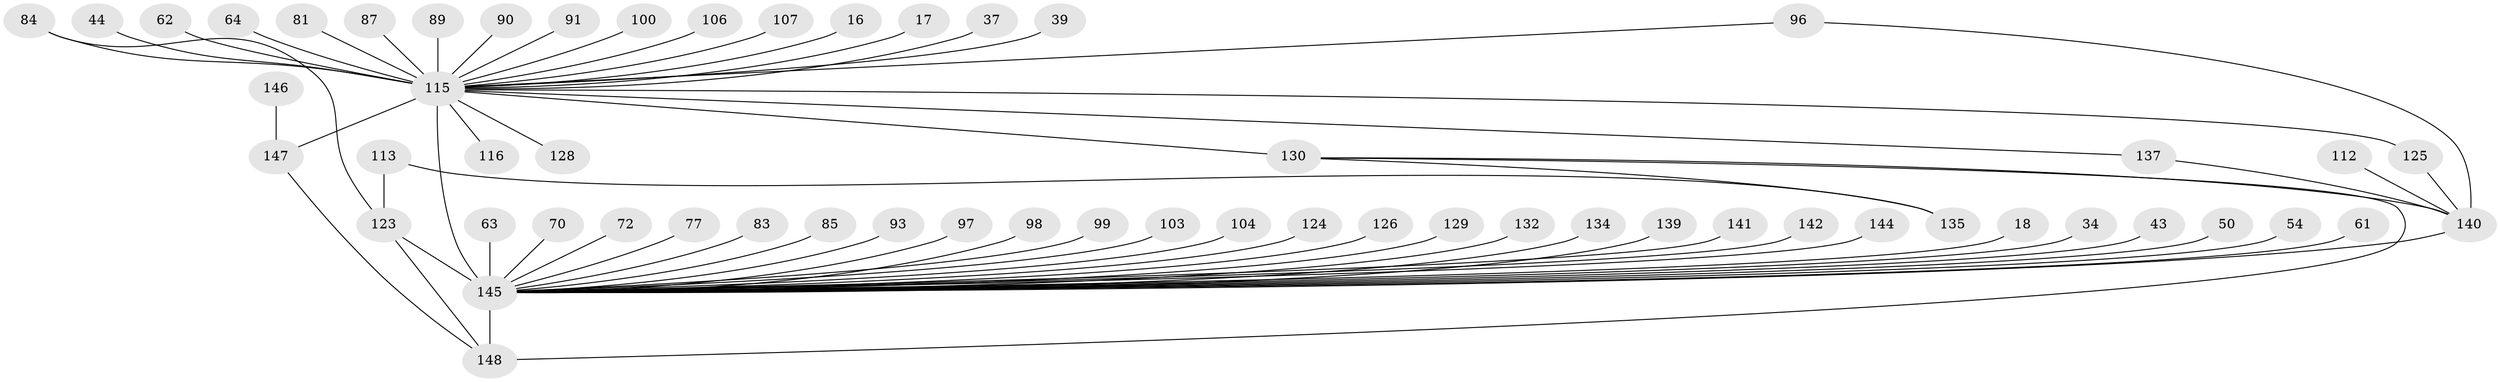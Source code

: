 // original degree distribution, {26: 0.006756756756756757, 25: 0.006756756756756757, 12: 0.006756756756756757, 20: 0.006756756756756757, 3: 0.17567567567567569, 9: 0.013513513513513514, 2: 0.20270270270270271, 7: 0.006756756756756757, 4: 0.04054054054054054, 1: 0.43243243243243246, 6: 0.02702702702702703, 5: 0.05405405405405406, 8: 0.013513513513513514, 10: 0.006756756756756757}
// Generated by graph-tools (version 1.1) at 2025/51/03/04/25 21:51:29]
// undirected, 59 vertices, 67 edges
graph export_dot {
graph [start="1"]
  node [color=gray90,style=filled];
  16;
  17;
  18;
  34;
  37;
  39;
  43;
  44;
  50;
  54;
  61;
  62;
  63;
  64;
  70;
  72 [super="+51"];
  77;
  81;
  83;
  84 [super="+38"];
  85;
  87 [super="+68"];
  89;
  90;
  91;
  93;
  96 [super="+65+95"];
  97;
  98;
  99;
  100;
  103;
  104;
  106;
  107;
  112 [super="+109+49"];
  113 [super="+46"];
  115 [super="+78+4+110"];
  116;
  123 [super="+122"];
  124;
  125 [super="+67"];
  126;
  128 [super="+101"];
  129;
  130 [super="+58+31+118+121"];
  132;
  134;
  135 [super="+102+119"];
  137;
  139;
  140 [super="+11+120+12"];
  141;
  142 [super="+21+79"];
  144;
  145 [super="+9+42+75+127+131+133+143"];
  146 [super="+26+27"];
  147 [super="+5+13+74"];
  148 [super="+52+69+138+136+71"];
  16 -- 115;
  17 -- 115;
  18 -- 145;
  34 -- 145;
  37 -- 115;
  39 -- 115;
  43 -- 145;
  44 -- 115;
  50 -- 145;
  54 -- 145;
  61 -- 145;
  62 -- 115;
  63 -- 145;
  64 -- 115;
  70 -- 145 [weight=2];
  72 -- 145;
  77 -- 145;
  81 -- 115 [weight=3];
  83 -- 145;
  84 -- 115;
  84 -- 123;
  85 -- 145;
  87 -- 115;
  89 -- 115;
  90 -- 115;
  91 -- 115;
  93 -- 145;
  96 -- 115 [weight=2];
  96 -- 140 [weight=2];
  97 -- 145;
  98 -- 145;
  99 -- 145;
  100 -- 115;
  103 -- 145;
  104 -- 145;
  106 -- 115;
  107 -- 115;
  112 -- 140 [weight=2];
  113 -- 135 [weight=2];
  113 -- 123;
  115 -- 137;
  115 -- 147 [weight=5];
  115 -- 130 [weight=3];
  115 -- 116;
  115 -- 125;
  115 -- 128;
  115 -- 145 [weight=22];
  123 -- 148 [weight=2];
  123 -- 145 [weight=8];
  124 -- 145 [weight=2];
  125 -- 140;
  126 -- 145;
  129 -- 145;
  130 -- 148;
  130 -- 135;
  130 -- 140;
  132 -- 145;
  134 -- 145;
  137 -- 140;
  139 -- 145;
  140 -- 145 [weight=4];
  141 -- 145;
  142 -- 145;
  144 -- 145;
  145 -- 148 [weight=3];
  146 -- 147;
  147 -- 148;
}
